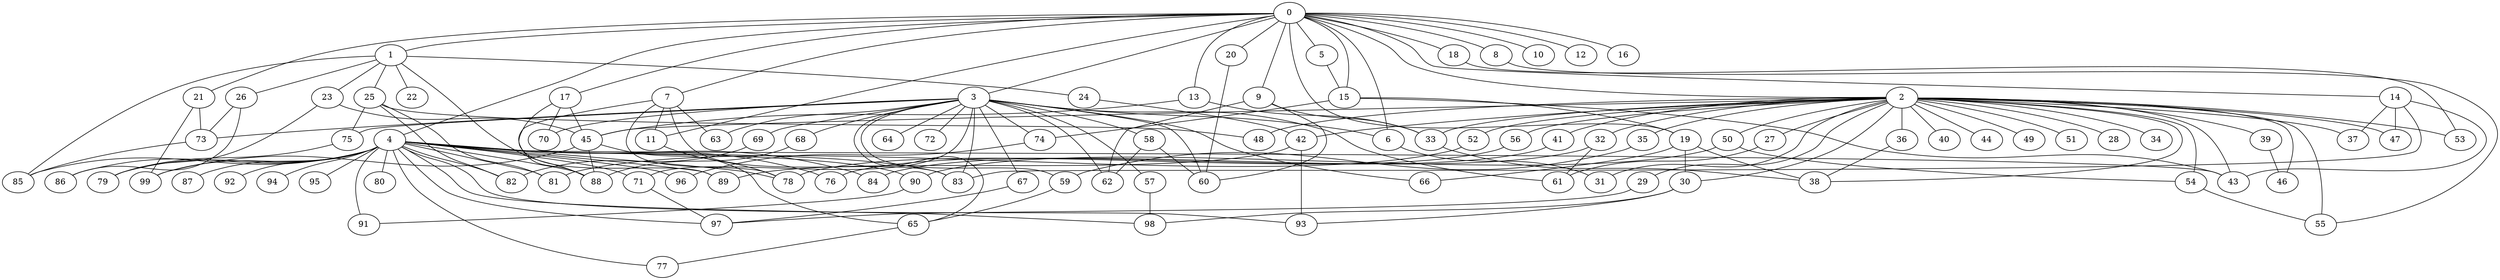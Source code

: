 
graph graphname {
    0 -- 1
0 -- 2
0 -- 3
0 -- 4
0 -- 5
0 -- 6
0 -- 7
0 -- 8
0 -- 9
0 -- 10
0 -- 11
0 -- 12
0 -- 13
0 -- 14
0 -- 15
0 -- 16
0 -- 17
0 -- 18
0 -- 19
0 -- 20
0 -- 21
1 -- 22
1 -- 23
1 -- 24
1 -- 25
1 -- 26
1 -- 85
1 -- 88
2 -- 27
2 -- 28
2 -- 29
2 -- 30
2 -- 31
2 -- 32
2 -- 33
2 -- 34
2 -- 35
2 -- 36
2 -- 37
2 -- 38
2 -- 39
2 -- 40
2 -- 41
2 -- 42
2 -- 43
2 -- 44
2 -- 45
2 -- 46
2 -- 47
2 -- 48
2 -- 49
2 -- 50
2 -- 51
2 -- 52
2 -- 53
2 -- 54
2 -- 55
2 -- 56
3 -- 64
3 -- 66
3 -- 67
3 -- 68
3 -- 69
3 -- 70
3 -- 65
3 -- 72
3 -- 73
3 -- 74
3 -- 71
3 -- 75
3 -- 57
3 -- 58
3 -- 59
3 -- 60
3 -- 61
3 -- 62
3 -- 63
3 -- 83
3 -- 6
4 -- 76
4 -- 77
4 -- 78
4 -- 79
4 -- 80
4 -- 81
4 -- 82
4 -- 83
4 -- 84
4 -- 85
4 -- 86
4 -- 87
4 -- 88
4 -- 89
4 -- 90
4 -- 91
4 -- 92
4 -- 93
4 -- 94
4 -- 95
4 -- 96
4 -- 97
4 -- 98
4 -- 99
4 -- 43
4 -- 71
5 -- 15
6 -- 31
7 -- 78
7 -- 11
7 -- 63
7 -- 88
7 -- 83
8 -- 55
9 -- 62
9 -- 33
9 -- 60
11 -- 78
13 -- 33
13 -- 45
14 -- 37
14 -- 83
14 -- 47
14 -- 43
15 -- 43
15 -- 19
15 -- 74
17 -- 45
17 -- 89
17 -- 70
18 -- 53
19 -- 66
19 -- 38
19 -- 30
20 -- 60
21 -- 99
21 -- 73
23 -- 45
23 -- 79
24 -- 42
25 -- 75
25 -- 82
25 -- 81
25 -- 48
26 -- 73
26 -- 86
27 -- 61
29 -- 97
30 -- 98
30 -- 93
32 -- 84
32 -- 61
33 -- 38
35 -- 59
36 -- 38
39 -- 46
41 -- 76
42 -- 89
42 -- 93
45 -- 65
45 -- 88
45 -- 99
50 -- 90
50 -- 54
52 -- 81
54 -- 55
56 -- 78
57 -- 98
58 -- 62
58 -- 60
59 -- 65
65 -- 77
67 -- 97
68 -- 88
69 -- 82
71 -- 97
73 -- 85
74 -- 96
75 -- 79
90 -- 91

}
